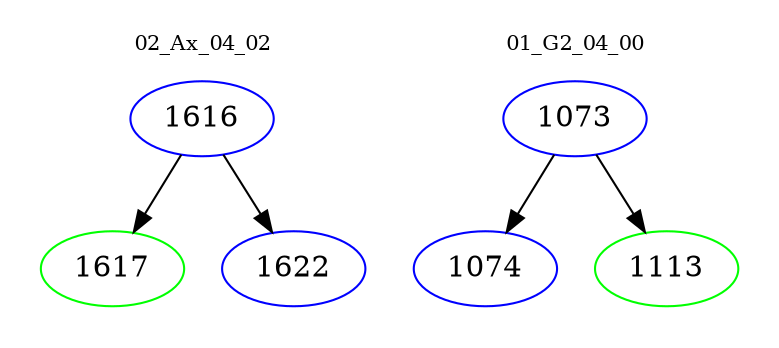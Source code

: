 digraph{
subgraph cluster_0 {
color = white
label = "02_Ax_04_02";
fontsize=10;
T0_1616 [label="1616", color="blue"]
T0_1616 -> T0_1617 [color="black"]
T0_1617 [label="1617", color="green"]
T0_1616 -> T0_1622 [color="black"]
T0_1622 [label="1622", color="blue"]
}
subgraph cluster_1 {
color = white
label = "01_G2_04_00";
fontsize=10;
T1_1073 [label="1073", color="blue"]
T1_1073 -> T1_1074 [color="black"]
T1_1074 [label="1074", color="blue"]
T1_1073 -> T1_1113 [color="black"]
T1_1113 [label="1113", color="green"]
}
}
